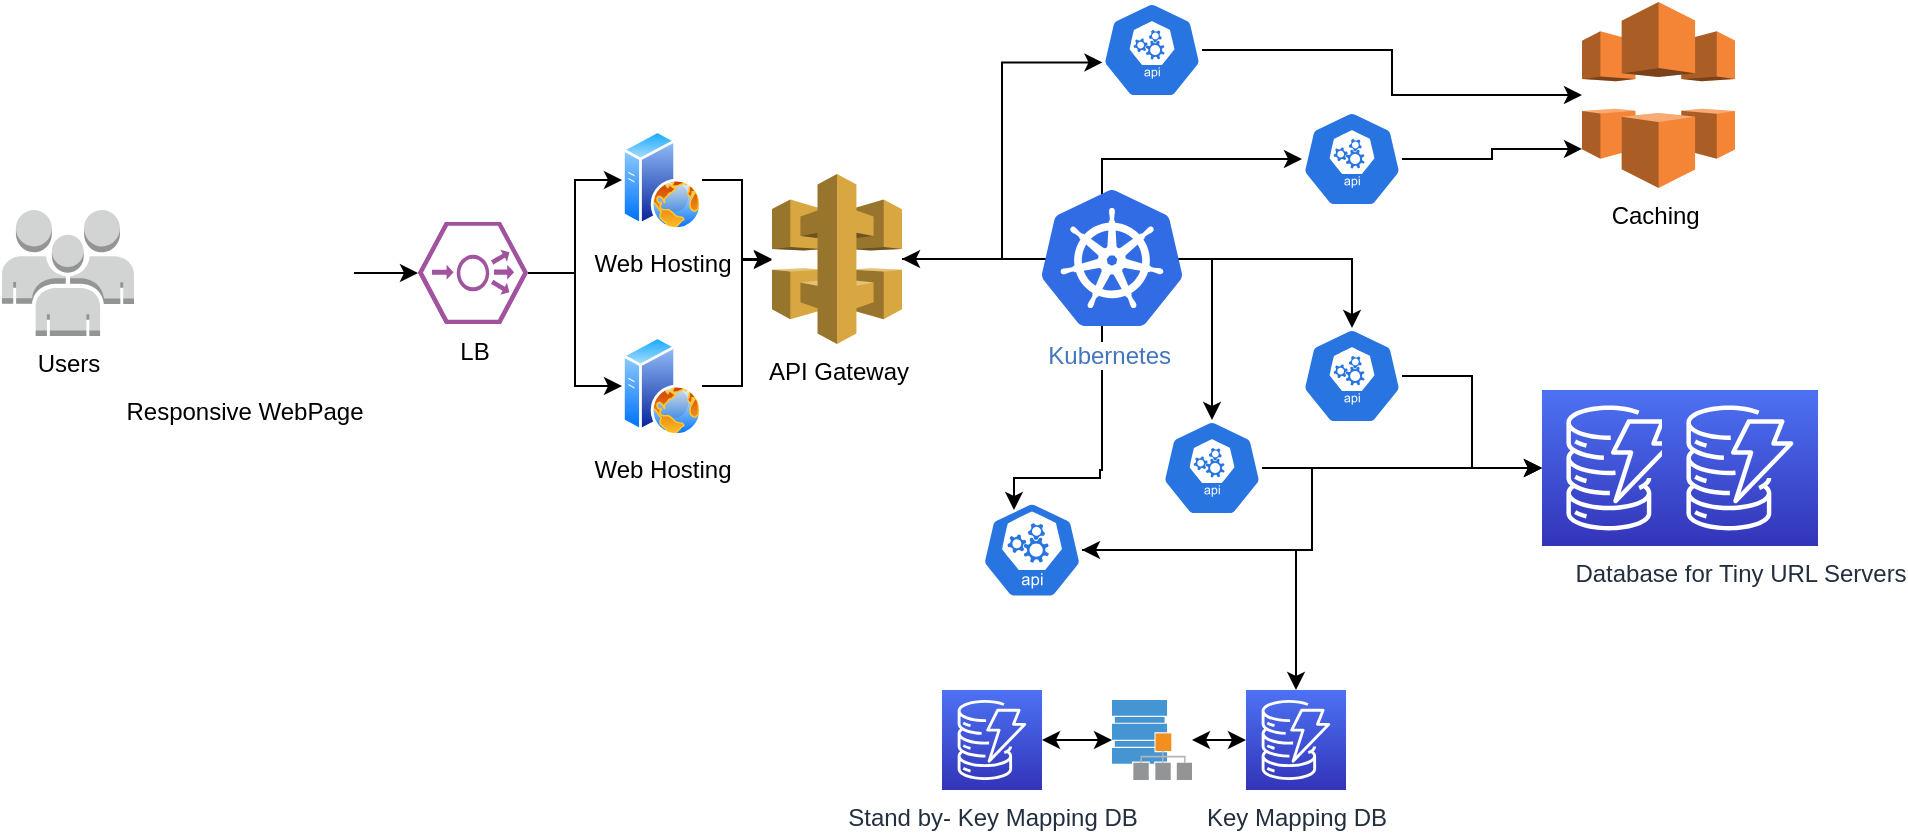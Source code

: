 <mxfile version="15.8.8" type="google"><diagram id="zDPrzboHYlP4L_72og44" name="Page-1"><mxGraphModel dx="868" dy="482" grid="1" gridSize="10" guides="1" tooltips="1" connect="1" arrows="1" fold="1" page="1" pageScale="1" pageWidth="850" pageHeight="1100" math="0" shadow="0"><root><mxCell id="0"/><mxCell id="1" parent="0"/><mxCell id="CvhDZ1C_INcwZ0wOlitX-1" value="Users" style="outlineConnect=0;dashed=0;verticalLabelPosition=bottom;verticalAlign=top;align=center;html=1;shape=mxgraph.aws3.users;fillColor=#D2D3D3;gradientColor=none;" vertex="1" parent="1"><mxGeometry x="40" y="190" width="66" height="63" as="geometry"/></mxCell><mxCell id="CvhDZ1C_INcwZ0wOlitX-39" style="edgeStyle=orthogonalEdgeStyle;rounded=0;orthogonalLoop=1;jettySize=auto;html=1;entryX=0;entryY=0.5;entryDx=0;entryDy=0;entryPerimeter=0;" edge="1" parent="1" source="CvhDZ1C_INcwZ0wOlitX-3" target="CvhDZ1C_INcwZ0wOlitX-4"><mxGeometry relative="1" as="geometry"/></mxCell><mxCell id="CvhDZ1C_INcwZ0wOlitX-3" value="Responsive WebPage" style="shape=image;html=1;verticalAlign=top;verticalLabelPosition=bottom;labelBackgroundColor=#ffffff;imageAspect=0;aspect=fixed;image=https://cdn2.iconfinder.com/data/icons/seo-flat-6/128/09_Responsive_Design-128.png" vertex="1" parent="1"><mxGeometry x="106" y="166.5" width="110" height="110" as="geometry"/></mxCell><mxCell id="CvhDZ1C_INcwZ0wOlitX-37" style="edgeStyle=orthogonalEdgeStyle;rounded=0;orthogonalLoop=1;jettySize=auto;html=1;" edge="1" parent="1" source="CvhDZ1C_INcwZ0wOlitX-4" target="CvhDZ1C_INcwZ0wOlitX-5"><mxGeometry relative="1" as="geometry"/></mxCell><mxCell id="CvhDZ1C_INcwZ0wOlitX-38" style="edgeStyle=orthogonalEdgeStyle;rounded=0;orthogonalLoop=1;jettySize=auto;html=1;entryX=0;entryY=0.5;entryDx=0;entryDy=0;" edge="1" parent="1" source="CvhDZ1C_INcwZ0wOlitX-4" target="CvhDZ1C_INcwZ0wOlitX-35"><mxGeometry relative="1" as="geometry"/></mxCell><mxCell id="CvhDZ1C_INcwZ0wOlitX-4" value="LB" style="verticalLabelPosition=bottom;sketch=0;html=1;fillColor=#A153A0;strokeColor=#ffffff;verticalAlign=top;align=center;points=[[0,0.5,0],[0.125,0.25,0],[0.25,0,0],[0.5,0,0],[0.75,0,0],[0.875,0.25,0],[1,0.5,0],[0.875,0.75,0],[0.75,1,0],[0.5,1,0],[0.125,0.75,0]];pointerEvents=1;shape=mxgraph.cisco_safe.compositeIcon;bgIcon=mxgraph.cisco_safe.design.blank_device;resIcon=mxgraph.cisco_safe.design.load_balancer_2;" vertex="1" parent="1"><mxGeometry x="248" y="196" width="55" height="51" as="geometry"/></mxCell><mxCell id="CvhDZ1C_INcwZ0wOlitX-34" style="edgeStyle=orthogonalEdgeStyle;rounded=0;orthogonalLoop=1;jettySize=auto;html=1;" edge="1" parent="1" source="CvhDZ1C_INcwZ0wOlitX-5" target="CvhDZ1C_INcwZ0wOlitX-14"><mxGeometry relative="1" as="geometry"/></mxCell><mxCell id="CvhDZ1C_INcwZ0wOlitX-5" value="Web Hosting" style="aspect=fixed;perimeter=ellipsePerimeter;html=1;align=center;shadow=0;dashed=0;spacingTop=3;image;image=img/lib/active_directory/web_server.svg;" vertex="1" parent="1"><mxGeometry x="350" y="150" width="40" height="50" as="geometry"/></mxCell><mxCell id="CvhDZ1C_INcwZ0wOlitX-24" style="edgeStyle=orthogonalEdgeStyle;rounded=0;orthogonalLoop=1;jettySize=auto;html=1;" edge="1" parent="1" source="CvhDZ1C_INcwZ0wOlitX-8" target="CvhDZ1C_INcwZ0wOlitX-23"><mxGeometry relative="1" as="geometry"/></mxCell><mxCell id="CvhDZ1C_INcwZ0wOlitX-8" value="" style="sketch=0;html=1;dashed=0;whitespace=wrap;fillColor=#2875E2;strokeColor=#ffffff;points=[[0.005,0.63,0],[0.1,0.2,0],[0.9,0.2,0],[0.5,0,0],[0.995,0.63,0],[0.72,0.99,0],[0.5,1,0],[0.28,0.99,0]];shape=mxgraph.kubernetes.icon;prIcon=api" vertex="1" parent="1"><mxGeometry x="590" y="86" width="50" height="48" as="geometry"/></mxCell><mxCell id="CvhDZ1C_INcwZ0wOlitX-33" style="edgeStyle=orthogonalEdgeStyle;rounded=0;orthogonalLoop=1;jettySize=auto;html=1;" edge="1" parent="1" source="CvhDZ1C_INcwZ0wOlitX-9" target="CvhDZ1C_INcwZ0wOlitX-26"><mxGeometry relative="1" as="geometry"/></mxCell><mxCell id="CvhDZ1C_INcwZ0wOlitX-41" style="edgeStyle=orthogonalEdgeStyle;rounded=0;orthogonalLoop=1;jettySize=auto;html=1;startArrow=classic;startFill=1;" edge="1" parent="1" source="CvhDZ1C_INcwZ0wOlitX-9" target="CvhDZ1C_INcwZ0wOlitX-40"><mxGeometry relative="1" as="geometry"/></mxCell><mxCell id="CvhDZ1C_INcwZ0wOlitX-9" value="" style="sketch=0;html=1;dashed=0;whitespace=wrap;fillColor=#2875E2;strokeColor=#ffffff;points=[[0.005,0.63,0],[0.1,0.2,0],[0.9,0.2,0],[0.5,0,0],[0.995,0.63,0],[0.72,0.99,0],[0.5,1,0],[0.28,0.99,0]];shape=mxgraph.kubernetes.icon;prIcon=api" vertex="1" parent="1"><mxGeometry x="530" y="320" width="50" height="80" as="geometry"/></mxCell><mxCell id="CvhDZ1C_INcwZ0wOlitX-25" style="edgeStyle=orthogonalEdgeStyle;rounded=0;orthogonalLoop=1;jettySize=auto;html=1;entryX=0;entryY=0.79;entryDx=0;entryDy=0;entryPerimeter=0;" edge="1" parent="1" source="CvhDZ1C_INcwZ0wOlitX-10" target="CvhDZ1C_INcwZ0wOlitX-23"><mxGeometry relative="1" as="geometry"/></mxCell><mxCell id="CvhDZ1C_INcwZ0wOlitX-10" value="" style="sketch=0;html=1;dashed=0;whitespace=wrap;fillColor=#2875E2;strokeColor=#ffffff;points=[[0.005,0.63,0],[0.1,0.2,0],[0.9,0.2,0],[0.5,0,0],[0.995,0.63,0],[0.72,0.99,0],[0.5,1,0],[0.28,0.99,0]];shape=mxgraph.kubernetes.icon;prIcon=api" vertex="1" parent="1"><mxGeometry x="690" y="140.5" width="50" height="48" as="geometry"/></mxCell><mxCell id="CvhDZ1C_INcwZ0wOlitX-32" style="edgeStyle=orthogonalEdgeStyle;rounded=0;orthogonalLoop=1;jettySize=auto;html=1;entryX=0;entryY=0.5;entryDx=0;entryDy=0;entryPerimeter=0;" edge="1" parent="1" source="CvhDZ1C_INcwZ0wOlitX-11" target="CvhDZ1C_INcwZ0wOlitX-26"><mxGeometry relative="1" as="geometry"/></mxCell><mxCell id="CvhDZ1C_INcwZ0wOlitX-11" value="" style="sketch=0;html=1;dashed=0;whitespace=wrap;fillColor=#2875E2;strokeColor=#ffffff;points=[[0.005,0.63,0],[0.1,0.2,0],[0.9,0.2,0],[0.5,0,0],[0.995,0.63,0],[0.72,0.99,0],[0.5,1,0],[0.28,0.99,0]];shape=mxgraph.kubernetes.icon;prIcon=api" vertex="1" parent="1"><mxGeometry x="620" y="295" width="50" height="48" as="geometry"/></mxCell><mxCell id="CvhDZ1C_INcwZ0wOlitX-31" style="edgeStyle=orthogonalEdgeStyle;rounded=0;orthogonalLoop=1;jettySize=auto;html=1;entryX=0;entryY=0.5;entryDx=0;entryDy=0;entryPerimeter=0;" edge="1" parent="1" source="CvhDZ1C_INcwZ0wOlitX-12" target="CvhDZ1C_INcwZ0wOlitX-26"><mxGeometry relative="1" as="geometry"/></mxCell><mxCell id="CvhDZ1C_INcwZ0wOlitX-12" value="" style="sketch=0;html=1;dashed=0;whitespace=wrap;fillColor=#2875E2;strokeColor=#ffffff;points=[[0.005,0.63,0],[0.1,0.2,0],[0.9,0.2,0],[0.5,0,0],[0.995,0.63,0],[0.72,0.99,0],[0.5,1,0],[0.28,0.99,0]];shape=mxgraph.kubernetes.icon;prIcon=api" vertex="1" parent="1"><mxGeometry x="690" y="249" width="50" height="48" as="geometry"/></mxCell><mxCell id="CvhDZ1C_INcwZ0wOlitX-17" style="edgeStyle=orthogonalEdgeStyle;rounded=0;orthogonalLoop=1;jettySize=auto;html=1;" edge="1" parent="1" source="CvhDZ1C_INcwZ0wOlitX-14"><mxGeometry relative="1" as="geometry"><mxPoint x="546" y="340" as="targetPoint"/><Array as="points"><mxPoint x="590" y="215"/><mxPoint x="590" y="320"/><mxPoint x="589" y="320"/><mxPoint x="589" y="324"/><mxPoint x="546" y="324"/></Array></mxGeometry></mxCell><mxCell id="CvhDZ1C_INcwZ0wOlitX-18" style="edgeStyle=orthogonalEdgeStyle;rounded=0;orthogonalLoop=1;jettySize=auto;html=1;entryX=0.005;entryY=0.63;entryDx=0;entryDy=0;entryPerimeter=0;" edge="1" parent="1" source="CvhDZ1C_INcwZ0wOlitX-14" target="CvhDZ1C_INcwZ0wOlitX-8"><mxGeometry relative="1" as="geometry"/></mxCell><mxCell id="CvhDZ1C_INcwZ0wOlitX-20" style="edgeStyle=orthogonalEdgeStyle;rounded=0;orthogonalLoop=1;jettySize=auto;html=1;entryX=0.5;entryY=0;entryDx=0;entryDy=0;entryPerimeter=0;" edge="1" parent="1" source="CvhDZ1C_INcwZ0wOlitX-14" target="CvhDZ1C_INcwZ0wOlitX-11"><mxGeometry relative="1" as="geometry"><Array as="points"><mxPoint x="645" y="215"/></Array></mxGeometry></mxCell><mxCell id="CvhDZ1C_INcwZ0wOlitX-21" style="edgeStyle=orthogonalEdgeStyle;rounded=0;orthogonalLoop=1;jettySize=auto;html=1;" edge="1" parent="1" source="CvhDZ1C_INcwZ0wOlitX-14" target="CvhDZ1C_INcwZ0wOlitX-10"><mxGeometry relative="1" as="geometry"/></mxCell><mxCell id="CvhDZ1C_INcwZ0wOlitX-22" style="edgeStyle=orthogonalEdgeStyle;rounded=0;orthogonalLoop=1;jettySize=auto;html=1;entryX=0.5;entryY=0;entryDx=0;entryDy=0;entryPerimeter=0;startArrow=classic;startFill=1;" edge="1" parent="1" source="CvhDZ1C_INcwZ0wOlitX-14" target="CvhDZ1C_INcwZ0wOlitX-12"><mxGeometry relative="1" as="geometry"/></mxCell><mxCell id="CvhDZ1C_INcwZ0wOlitX-14" value="API Gateway" style="outlineConnect=0;dashed=0;verticalLabelPosition=bottom;verticalAlign=top;align=center;html=1;shape=mxgraph.aws3.api_gateway;fillColor=#D9A741;gradientColor=none;" vertex="1" parent="1"><mxGeometry x="425" y="172" width="65" height="85" as="geometry"/></mxCell><mxCell id="CvhDZ1C_INcwZ0wOlitX-23" value="Caching&amp;nbsp;" style="outlineConnect=0;dashed=0;verticalLabelPosition=bottom;verticalAlign=top;align=center;html=1;shape=mxgraph.aws3.cloudfront;fillColor=#F58536;gradientColor=none;" vertex="1" parent="1"><mxGeometry x="830" y="86" width="76.5" height="93" as="geometry"/></mxCell><mxCell id="CvhDZ1C_INcwZ0wOlitX-26" value="" style="sketch=0;points=[[0,0,0],[0.25,0,0],[0.5,0,0],[0.75,0,0],[1,0,0],[0,1,0],[0.25,1,0],[0.5,1,0],[0.75,1,0],[1,1,0],[0,0.25,0],[0,0.5,0],[0,0.75,0],[1,0.25,0],[1,0.5,0],[1,0.75,0]];outlineConnect=0;fontColor=#232F3E;gradientColor=#4D72F3;gradientDirection=north;fillColor=#3334B9;strokeColor=#ffffff;dashed=0;verticalLabelPosition=bottom;verticalAlign=top;align=center;html=1;fontSize=12;fontStyle=0;aspect=fixed;shape=mxgraph.aws4.resourceIcon;resIcon=mxgraph.aws4.dynamodb;" vertex="1" parent="1"><mxGeometry x="810" y="280" width="78" height="78" as="geometry"/></mxCell><mxCell id="CvhDZ1C_INcwZ0wOlitX-27" value="Database for Tiny URL Servers" style="sketch=0;points=[[0,0,0],[0.25,0,0],[0.5,0,0],[0.75,0,0],[1,0,0],[0,1,0],[0.25,1,0],[0.5,1,0],[0.75,1,0],[1,1,0],[0,0.25,0],[0,0.5,0],[0,0.75,0],[1,0.25,0],[1,0.5,0],[1,0.75,0]];outlineConnect=0;fontColor=#232F3E;gradientColor=#4D72F3;gradientDirection=north;fillColor=#3334B9;strokeColor=#ffffff;dashed=0;verticalLabelPosition=bottom;verticalAlign=top;align=center;html=1;fontSize=12;fontStyle=0;aspect=fixed;shape=mxgraph.aws4.resourceIcon;resIcon=mxgraph.aws4.dynamodb;" vertex="1" parent="1"><mxGeometry x="870" y="280" width="78" height="78" as="geometry"/></mxCell><mxCell id="CvhDZ1C_INcwZ0wOlitX-7" value="Kubernetes&amp;nbsp;" style="sketch=0;aspect=fixed;html=1;points=[];align=center;image;fontSize=12;image=img/lib/mscae/Kubernetes.svg;shadow=0;dashed=0;fontFamily=Helvetica;fontColor=#4277BB;strokeColor=rgb(0, 0, 0);fillColor=rgb(255, 255, 255);" vertex="1" parent="1"><mxGeometry x="560" y="179" width="70" height="70" as="geometry"/></mxCell><mxCell id="CvhDZ1C_INcwZ0wOlitX-36" style="edgeStyle=orthogonalEdgeStyle;rounded=0;orthogonalLoop=1;jettySize=auto;html=1;" edge="1" parent="1" source="CvhDZ1C_INcwZ0wOlitX-35" target="CvhDZ1C_INcwZ0wOlitX-14"><mxGeometry relative="1" as="geometry"><Array as="points"><mxPoint x="410" y="278"/><mxPoint x="410" y="215"/></Array></mxGeometry></mxCell><mxCell id="CvhDZ1C_INcwZ0wOlitX-35" value="Web Hosting" style="aspect=fixed;perimeter=ellipsePerimeter;html=1;align=center;shadow=0;dashed=0;spacingTop=3;image;image=img/lib/active_directory/web_server.svg;" vertex="1" parent="1"><mxGeometry x="350" y="253" width="40" height="50" as="geometry"/></mxCell><mxCell id="CvhDZ1C_INcwZ0wOlitX-40" value="Key Mapping DB" style="sketch=0;points=[[0,0,0],[0.25,0,0],[0.5,0,0],[0.75,0,0],[1,0,0],[0,1,0],[0.25,1,0],[0.5,1,0],[0.75,1,0],[1,1,0],[0,0.25,0],[0,0.5,0],[0,0.75,0],[1,0.25,0],[1,0.5,0],[1,0.75,0]];outlineConnect=0;fontColor=#232F3E;gradientColor=#4D72F3;gradientDirection=north;fillColor=#3334B9;strokeColor=#ffffff;dashed=0;verticalLabelPosition=bottom;verticalAlign=top;align=center;html=1;fontSize=12;fontStyle=0;aspect=fixed;shape=mxgraph.aws4.resourceIcon;resIcon=mxgraph.aws4.dynamodb;" vertex="1" parent="1"><mxGeometry x="662" y="430" width="50" height="50" as="geometry"/></mxCell><mxCell id="CvhDZ1C_INcwZ0wOlitX-44" style="edgeStyle=orthogonalEdgeStyle;rounded=0;orthogonalLoop=1;jettySize=auto;html=1;startArrow=classic;startFill=1;" edge="1" parent="1" source="CvhDZ1C_INcwZ0wOlitX-42" target="CvhDZ1C_INcwZ0wOlitX-43"><mxGeometry relative="1" as="geometry"/></mxCell><mxCell id="CvhDZ1C_INcwZ0wOlitX-42" value="Stand by- Key Mapping DB" style="sketch=0;points=[[0,0,0],[0.25,0,0],[0.5,0,0],[0.75,0,0],[1,0,0],[0,1,0],[0.25,1,0],[0.5,1,0],[0.75,1,0],[1,1,0],[0,0.25,0],[0,0.5,0],[0,0.75,0],[1,0.25,0],[1,0.5,0],[1,0.75,0]];outlineConnect=0;fontColor=#232F3E;gradientColor=#4D72F3;gradientDirection=north;fillColor=#3334B9;strokeColor=#ffffff;dashed=0;verticalLabelPosition=bottom;verticalAlign=top;align=center;html=1;fontSize=12;fontStyle=0;aspect=fixed;shape=mxgraph.aws4.resourceIcon;resIcon=mxgraph.aws4.dynamodb;" vertex="1" parent="1"><mxGeometry x="510" y="430" width="50" height="50" as="geometry"/></mxCell><mxCell id="CvhDZ1C_INcwZ0wOlitX-45" style="edgeStyle=orthogonalEdgeStyle;rounded=0;orthogonalLoop=1;jettySize=auto;html=1;entryX=0;entryY=0.5;entryDx=0;entryDy=0;entryPerimeter=0;startArrow=classic;startFill=1;" edge="1" parent="1" source="CvhDZ1C_INcwZ0wOlitX-43" target="CvhDZ1C_INcwZ0wOlitX-40"><mxGeometry relative="1" as="geometry"/></mxCell><mxCell id="CvhDZ1C_INcwZ0wOlitX-43" value="" style="shadow=0;dashed=0;html=1;strokeColor=none;fillColor=#4495D1;labelPosition=center;verticalLabelPosition=bottom;verticalAlign=top;align=center;outlineConnect=0;shape=mxgraph.veeam.scale_out_repository;" vertex="1" parent="1"><mxGeometry x="595" y="435" width="40" height="40" as="geometry"/></mxCell></root></mxGraphModel></diagram></mxfile>